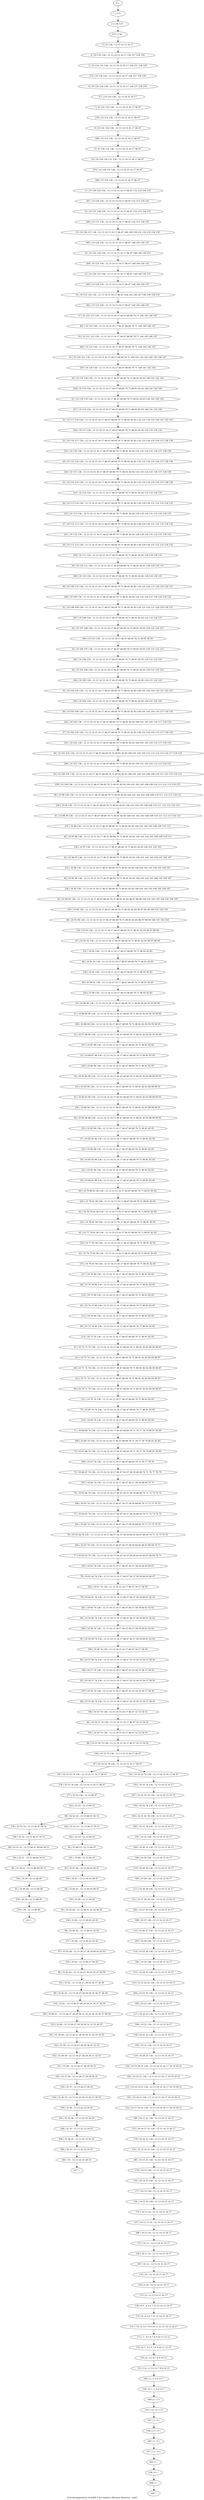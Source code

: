 digraph G {
graph [label="Tree-decomposition of width 5 for register allocator (function _expf)"]
0[label="0 | : "];
1[label="1 | 137 : "];
2[label="2 | 136 137 : "];
3[label="3 | 10 136 : 12 13 14 15 16 17 "];
4[label="4 | 10 135 136 : 12 13 14 15 16 17 156 157 158 159 "];
5[label="5 | 10 134 135 136 : 12 13 14 15 16 17 156 157 158 159 "];
6[label="6 | 10 133 134 136 : 12 13 14 15 16 17 156 157 158 159 "];
7[label="7 | 10 132 133 136 : 12 13 14 15 16 17 46 47 "];
8[label="8 | 10 131 132 136 : 12 13 14 15 16 17 46 47 "];
9[label="9 | 10 130 131 136 : 12 13 14 15 16 17 46 47 "];
10[label="10 | 10 129 130 131 136 : 12 13 14 15 16 17 46 47 "];
11[label="11 | 10 128 129 136 : 12 13 14 15 16 17 46 47 152 153 154 155 "];
12[label="12 | 10 127 128 136 : 12 13 14 15 16 17 46 47 152 153 154 155 "];
13[label="13 | 10 126 127 136 : 12 13 14 15 16 17 46 47 148 149 150 151 152 153 154 155 "];
14[label="14 | 10 125 126 136 : 12 13 14 15 16 17 46 47 148 149 150 151 "];
15[label="15 | 10 124 125 136 : 12 13 14 15 16 17 46 47 148 149 150 151 "];
16[label="16 | 10 123 124 136 : 12 13 14 15 16 17 46 47 144 145 146 147 148 149 150 151 "];
17[label="17 | 10 122 123 136 : 12 13 14 15 16 17 46 47 68 69 70 71 144 145 146 147 "];
18[label="18 | 10 121 122 136 : 12 13 14 15 16 17 46 47 68 69 70 71 144 145 146 147 "];
19[label="19 | 10 120 121 136 : 12 13 14 15 16 17 46 47 68 69 70 71 140 141 142 143 144 145 146 147 "];
20[label="20 | 10 119 120 136 : 12 13 14 15 16 17 46 47 68 69 70 71 80 81 82 83 140 141 142 143 "];
21[label="21 | 10 118 119 136 : 12 13 14 15 16 17 46 47 68 69 70 71 80 81 82 83 140 141 142 143 "];
22[label="22 | 10 117 118 136 : 12 13 14 15 16 17 46 47 68 69 70 71 80 81 82 83 132 133 134 135 140 141 142 143 "];
23[label="23 | 10 116 117 136 : 12 13 14 15 16 17 46 47 68 69 70 71 80 81 82 83 132 133 134 135 136 137 138 139 "];
24[label="24 | 10 115 116 136 : 12 13 14 15 16 17 46 47 68 69 70 71 80 81 82 83 132 133 134 135 136 137 138 139 "];
25[label="25 | 10 114 115 136 : 12 13 14 15 16 17 46 47 68 69 70 71 80 81 82 83 132 133 134 135 136 137 138 139 "];
26[label="26 | 10 113 114 136 : 12 13 14 15 16 17 46 47 68 69 70 71 80 81 82 83 128 129 130 131 132 133 134 135 "];
27[label="27 | 10 112 113 136 : 12 13 14 15 16 17 46 47 68 69 70 71 80 81 82 83 128 129 130 131 132 133 134 135 "];
28[label="28 | 10 111 112 136 : 12 13 14 15 16 17 46 47 68 69 70 71 80 81 82 83 128 129 130 131 132 133 134 135 "];
29[label="29 | 10 110 111 136 : 12 13 14 15 16 17 46 47 68 69 70 71 80 81 82 83 128 129 130 131 "];
30[label="30 | 10 109 110 136 : 12 13 14 15 16 17 46 47 68 69 70 71 80 81 82 83 124 125 126 127 128 129 130 131 "];
31[label="31 | 10 108 109 136 : 12 13 14 15 16 17 46 47 68 69 70 71 80 81 82 83 124 125 126 127 128 129 130 131 "];
32[label="32 | 10 107 108 136 : 12 13 14 15 16 17 46 47 68 69 70 71 80 81 82 83 124 125 126 127 "];
33[label="33 | 10 106 107 136 : 12 13 14 15 16 17 46 47 68 69 70 71 80 81 82 83 120 121 122 123 "];
34[label="34 | 10 105 106 136 : 12 13 14 15 16 17 46 47 68 69 70 71 80 81 82 83 120 121 122 123 "];
35[label="35 | 10 104 105 136 : 12 13 14 15 16 17 46 47 68 69 70 71 80 81 82 83 100 101 102 103 120 121 122 123 "];
36[label="36 | 10 103 104 136 : 12 13 14 15 16 17 46 47 68 69 70 71 80 81 82 83 100 101 102 103 116 117 118 119 "];
37[label="37 | 10 102 103 136 : 12 13 14 15 16 17 46 47 68 69 70 71 80 81 82 83 100 101 102 103 116 117 118 119 "];
38[label="38 | 10 101 102 136 : 12 13 14 15 16 17 46 47 68 69 70 71 80 81 82 83 100 101 102 103 112 113 114 115 116 117 118 119 "];
39[label="39 | 10 100 101 136 : 12 13 14 15 16 17 46 47 68 69 70 71 80 81 82 83 100 101 102 103 108 109 110 111 112 113 114 115 "];
40[label="40 | 10 99 100 136 : 12 13 14 15 16 17 46 47 68 69 70 71 80 81 82 83 100 101 102 103 108 109 110 111 112 113 114 115 "];
41[label="41 | 10 98 99 136 : 12 13 14 15 16 17 46 47 68 69 70 71 80 81 82 83 100 101 102 103 108 109 110 111 112 113 114 115 "];
42[label="42 | 10 97 98 136 : 12 13 14 15 16 17 46 47 68 69 70 71 80 81 82 83 100 101 102 103 108 109 110 111 "];
43[label="43 | 10 96 97 136 : 12 13 14 15 16 17 46 47 68 69 70 71 80 81 82 83 100 101 102 103 104 105 106 107 "];
44[label="44 | 10 95 96 136 : 12 13 14 15 16 17 46 47 68 69 70 71 80 81 82 83 100 101 102 103 104 105 106 107 "];
45[label="45 | 10 94 95 136 : 12 13 14 15 16 17 46 47 68 69 70 71 80 81 82 83 96 97 98 99 100 101 102 103 104 105 106 107 "];
46[label="46 | 10 93 94 136 : 12 13 14 15 16 17 46 47 68 69 70 71 80 81 82 83 96 97 98 99 100 101 102 103 "];
47[label="47 | 10 92 93 136 : 12 13 14 15 16 17 46 47 68 69 70 71 80 81 82 83 96 97 98 99 "];
48[label="48 | 10 91 92 136 : 12 13 14 15 16 17 46 47 68 69 70 71 80 81 82 83 "];
49[label="49 | 10 90 91 136 : 12 13 14 15 16 17 46 47 68 69 70 71 80 81 82 83 "];
50[label="50 | 10 89 90 136 : 12 13 14 15 16 17 46 47 68 69 70 71 80 81 82 83 92 93 94 95 "];
51[label="51 | 10 88 89 90 136 : 12 13 14 15 16 17 46 47 68 69 70 71 80 81 82 83 92 93 94 95 "];
52[label="52 | 10 87 88 90 136 : 12 13 14 15 16 17 46 47 68 69 70 71 80 81 82 83 92 93 94 95 "];
53[label="53 | 10 86 87 90 136 : 12 13 14 15 16 17 46 47 68 69 70 71 80 81 82 83 "];
54[label="54 | 10 85 86 90 136 : 12 13 14 15 16 17 46 47 68 69 70 71 80 81 82 83 88 89 90 91 "];
55[label="55 | 10 84 85 90 136 : 12 13 14 15 16 17 46 47 68 69 70 71 80 81 82 83 88 89 90 91 "];
56[label="56 | 10 83 84 90 136 : 12 13 14 15 16 17 46 47 68 69 70 71 80 81 82 83 88 89 90 91 "];
57[label="57 | 10 82 83 90 136 : 12 13 14 15 16 17 46 47 68 69 70 71 80 81 82 83 "];
58[label="58 | 10 81 82 90 136 : 12 13 14 15 16 17 46 47 68 69 70 71 80 81 82 83 "];
59[label="59 | 10 80 81 90 136 : 12 13 14 15 16 17 46 47 68 69 70 71 80 81 82 83 "];
60[label="60 | 10 79 80 81 90 136 : 12 13 14 15 16 17 46 47 68 69 70 71 80 81 82 83 "];
61[label="61 | 10 78 79 81 90 136 : 12 13 14 15 16 17 46 47 68 69 70 71 80 81 82 83 "];
62[label="62 | 10 77 78 81 90 136 : 12 13 14 15 16 17 46 47 68 69 70 71 80 81 82 83 "];
63[label="63 | 10 76 77 81 90 136 : 12 13 14 15 16 17 46 47 68 69 70 71 80 81 82 83 "];
64[label="64 | 10 75 76 90 136 : 12 13 14 15 16 17 46 47 68 69 70 71 80 81 82 83 "];
65[label="65 | 10 74 75 90 136 : 12 13 14 15 16 17 46 47 68 69 70 71 80 81 82 83 "];
66[label="66 | 10 73 74 90 136 : 12 13 14 15 16 17 46 47 68 69 70 71 80 81 82 83 "];
67[label="67 | 10 72 73 74 136 : 12 13 14 15 16 17 46 47 68 69 70 71 80 81 82 83 84 85 86 87 "];
68[label="68 | 10 71 72 74 136 : 12 13 14 15 16 17 46 47 68 69 70 71 80 81 82 83 84 85 86 87 "];
69[label="69 | 10 70 71 74 136 : 12 13 14 15 16 17 46 47 68 69 70 71 80 81 82 83 84 85 86 87 "];
70[label="70 | 10 69 70 74 136 : 12 13 14 15 16 17 46 47 68 69 70 71 80 81 82 83 "];
71[label="71 | 10 68 69 74 136 : 12 13 14 15 16 17 46 47 68 69 70 71 76 77 78 79 80 81 82 83 "];
72[label="72 | 10 67 68 74 136 : 12 13 14 15 16 17 46 47 68 69 70 71 76 77 78 79 80 81 82 83 "];
73[label="73 | 10 66 67 74 136 : 12 13 14 15 16 17 46 47 56 57 58 59 68 69 70 71 76 77 78 79 "];
74[label="74 | 10 65 66 74 136 : 12 13 14 15 16 17 46 47 56 57 58 59 68 69 70 71 72 73 74 75 "];
75[label="75 | 10 64 65 74 136 : 12 13 14 15 16 17 46 47 56 57 58 59 68 69 70 71 72 73 74 75 "];
76[label="76 | 10 63 64 74 136 : 12 13 14 15 16 17 46 47 56 57 58 59 64 65 66 67 68 69 70 71 72 73 74 75 "];
77[label="77 | 10 62 63 74 136 : 12 13 14 15 16 17 46 47 56 57 58 59 64 65 66 67 68 69 70 71 "];
78[label="78 | 10 61 62 74 136 : 12 13 14 15 16 17 46 47 56 57 58 59 64 65 66 67 "];
79[label="79 | 10 60 61 74 136 : 12 13 14 15 16 17 46 47 56 57 58 59 60 61 62 63 "];
80[label="80 | 10 59 60 74 136 : 12 13 14 15 16 17 46 47 56 57 58 59 60 61 62 63 "];
81[label="81 | 10 58 59 74 136 : 12 13 14 15 16 17 46 47 56 57 58 59 60 61 62 63 "];
82[label="82 | 10 57 58 74 136 : 12 13 14 15 16 17 46 47 52 53 54 55 56 57 58 59 "];
83[label="83 | 10 56 57 74 136 : 12 13 14 15 16 17 46 47 52 53 54 55 56 57 58 59 "];
84[label="84 | 10 55 56 74 136 : 12 13 14 15 16 17 46 47 52 53 54 55 56 57 58 59 "];
85[label="85 | 10 54 55 74 136 : 12 13 14 15 16 17 46 47 52 53 54 55 "];
86[label="86 | 10 53 54 74 136 : 12 13 14 15 16 17 46 47 52 53 54 55 "];
87[label="87 | 10 33 53 74 136 : 12 13 14 15 16 17 46 47 "];
88[label="88 | 33 52 53 : 12 13 46 47 50 51 "];
89[label="89 | 33 51 52 : 12 13 46 47 48 49 50 51 "];
90[label="90 | 33 50 51 : 12 13 48 49 50 51 "];
91[label="91 | 33 49 50 : 12 13 48 49 "];
92[label="92 | 33 48 53 : 12 13 46 47 "];
93[label="93 | 33 47 48 : 12 13 44 45 46 47 "];
94[label="94 | 33 46 47 : 12 13 44 45 46 47 "];
95[label="95 | 33 45 46 : 12 13 40 41 42 43 44 45 "];
96[label="96 | 33 44 45 : 12 13 40 41 42 43 "];
97[label="97 | 33 43 44 : 12 13 26 27 28 29 40 41 42 43 "];
98[label="98 | 33 42 43 : 12 13 26 27 28 29 36 37 38 39 "];
99[label="99 | 33 41 42 : 12 13 26 27 28 29 34 35 36 37 38 39 "];
100[label="100 | 33 40 41 : 12 13 26 27 28 29 30 31 32 33 34 35 36 37 38 39 "];
101[label="101 | 33 39 40 : 12 13 26 27 28 29 30 31 32 33 34 35 "];
102[label="102 | 33 38 39 : 12 13 26 27 28 29 30 31 32 33 "];
103[label="103 | 33 37 38 : 12 13 26 27 28 29 30 31 "];
104[label="104 | 33 36 37 : 12 13 22 23 24 25 26 27 28 29 "];
105[label="105 | 33 35 36 : 12 13 22 23 24 25 "];
106[label="106 | 33 34 35 : 12 13 22 23 24 25 "];
107[label="107 | 10 32 33 74 136 : 12 13 14 15 16 17 "];
108[label="108 | 10 31 32 74 136 : 12 13 14 15 16 17 "];
109[label="109 | 10 30 31 136 : 12 13 14 15 16 17 "];
110[label="110 | 10 29 30 136 : 12 13 14 15 16 17 "];
111[label="111 | 10 28 29 136 : 12 13 14 15 16 17 "];
112[label="112 | 10 27 28 29 136 : 12 13 14 15 16 17 "];
113[label="113 | 10 26 27 136 : 12 13 14 15 16 17 "];
114[label="114 | 10 25 26 136 : 12 13 14 15 16 17 "];
115[label="115 | 10 24 25 136 : 12 13 14 15 16 17 "];
116[label="116 | 10 23 24 25 136 : 12 13 14 15 16 17 "];
117[label="117 | 10 22 23 136 : 12 13 14 15 16 17 "];
118[label="118 | 10 21 22 136 : 12 13 14 15 16 17 "];
119[label="119 | 10 20 21 136 : 12 13 14 15 16 17 "];
120[label="120 | 10 19 20 21 136 : 12 13 14 15 16 17 18 19 20 21 "];
121[label="121 | 10 18 19 21 136 : 12 13 14 15 16 17 18 19 20 21 "];
122[label="122 | 10 17 18 21 136 : 12 13 14 15 16 17 18 19 20 21 "];
123[label="123 | 10 16 17 21 136 : 12 13 14 15 16 17 "];
124[label="124 | 10 15 16 21 136 : 12 13 14 15 16 17 "];
125[label="125 | 10 14 15 136 : 12 13 14 15 16 17 "];
126[label="126 | 10 13 14 136 : 12 13 14 15 16 17 "];
127[label="127 | 10 12 13 14 : 12 13 14 15 16 17 "];
128[label="128 | 10 11 12 : 12 13 14 15 16 17 "];
129[label="129 | 9 10 : 12 13 14 15 16 17 "];
130[label="130 | 8 9 : 4 5 6 7 12 13 14 15 16 17 "];
131[label="131 | 7 8 : 4 5 6 7 8 9 10 11 12 13 14 15 16 17 "];
132[label="132 | 6 7 : 4 5 6 7 8 9 10 11 12 13 "];
133[label="133 | 5 6 : 2 3 4 5 6 7 8 9 10 11 "];
134[label="134 | 4 5 : 2 3 4 5 6 7 "];
135[label="135 | 3 4 : 0 1 2 3 "];
136[label="136 | 2 3 : 0 1 "];
137[label="137 | 1 2 : 0 1 "];
138[label="138 | 0 1 : "];
139[label="139 | 33 52 53 : 12 13 46 47 50 51 "];
140[label="140 | 33 52 53 : 12 13 46 47 50 51 "];
141[label="141 | 10 33 53 74 136 : 12 13 14 15 16 17 46 47 "];
142[label="142 | 10 33 53 74 136 : 12 13 14 15 16 17 46 47 "];
143[label="143 | : "];
144[label="144 | 33 50 : 12 13 48 49 "];
145[label="145 | 33 51 : 12 13 48 49 50 51 "];
146[label="146 | 33 52 : 12 13 46 47 50 51 "];
147[label="147 | : "];
148[label="148 | 33 35 : 12 13 22 23 24 25 "];
149[label="149 | 33 36 : 12 13 22 23 24 25 "];
150[label="150 | 33 37 : 12 13 26 27 28 29 "];
151[label="151 | 33 38 : 12 13 26 27 28 29 30 31 "];
152[label="152 | 33 39 : 12 13 26 27 28 29 30 31 32 33 "];
153[label="153 | 33 40 : 12 13 26 27 28 29 30 31 32 33 34 35 "];
154[label="154 | 33 41 : 12 13 26 27 28 29 34 35 36 37 38 39 "];
155[label="155 | 33 42 : 12 13 26 27 28 29 36 37 38 39 "];
156[label="156 | 33 43 : 12 13 26 27 28 29 "];
157[label="157 | 33 44 : 12 13 40 41 42 43 "];
158[label="158 | 33 45 : 12 13 40 41 42 43 "];
159[label="159 | 33 46 : 12 13 44 45 "];
160[label="160 | 33 47 : 12 13 44 45 46 47 "];
161[label="161 | 33 48 : 12 13 46 47 "];
162[label="162 | 33 53 : 12 13 46 47 "];
163[label="163 | 33 53 : 12 13 46 47 "];
164[label="164 | : "];
165[label="165 | 1 : "];
166[label="166 | 2 : 0 1 "];
167[label="167 | 3 : 0 1 "];
168[label="168 | 4 : 2 3 "];
169[label="169 | 5 : 2 3 4 5 6 7 "];
170[label="170 | 6 : 4 5 6 7 8 9 10 11 "];
171[label="171 | 7 : 4 5 6 7 8 9 10 11 12 13 "];
172[label="172 | 8 : 4 5 6 7 12 13 14 15 16 17 "];
173[label="173 | 9 : 12 13 14 15 16 17 "];
174[label="174 | 10 : 12 13 14 15 16 17 "];
175[label="175 | 10 12 : 12 13 14 15 16 17 "];
176[label="176 | 10 13 14 : 12 13 14 15 16 17 "];
177[label="177 | 10 14 136 : 12 13 14 15 16 17 "];
178[label="178 | 10 15 136 : 12 13 14 15 16 17 "];
179[label="179 | 10 16 21 136 : 12 13 14 15 16 17 "];
180[label="180 | 10 17 21 136 : 12 13 14 15 16 17 "];
181[label="181 | 10 18 21 136 : 12 13 14 15 16 17 18 19 20 21 "];
182[label="182 | 10 19 21 136 : 12 13 14 15 16 17 18 19 20 21 "];
183[label="183 | 10 21 136 : 12 13 14 15 16 17 "];
184[label="184 | 10 22 136 : 12 13 14 15 16 17 "];
185[label="185 | 10 23 136 : 12 13 14 15 16 17 "];
186[label="186 | 10 25 136 : 12 13 14 15 16 17 "];
187[label="187 | 10 26 136 : 12 13 14 15 16 17 "];
188[label="188 | 10 27 136 : 12 13 14 15 16 17 "];
189[label="189 | 10 29 136 : 12 13 14 15 16 17 "];
190[label="190 | 10 30 136 : 12 13 14 15 16 17 "];
191[label="191 | 10 31 136 : 12 13 14 15 16 17 "];
192[label="192 | 10 32 74 136 : 12 13 14 15 16 17 "];
193[label="193 | 10 33 74 136 : 12 13 14 15 16 17 "];
194[label="194 | 10 53 74 136 : 12 13 14 15 16 17 46 47 "];
195[label="195 | 10 54 74 136 : 12 13 14 15 16 17 46 47 52 53 54 55 "];
196[label="196 | 10 55 74 136 : 12 13 14 15 16 17 46 47 52 53 54 55 "];
197[label="197 | 10 56 74 136 : 12 13 14 15 16 17 46 47 52 53 54 55 56 57 58 59 "];
198[label="198 | 10 57 74 136 : 12 13 14 15 16 17 46 47 52 53 54 55 56 57 58 59 "];
199[label="199 | 10 58 74 136 : 12 13 14 15 16 17 46 47 56 57 58 59 "];
200[label="200 | 10 59 74 136 : 12 13 14 15 16 17 46 47 56 57 58 59 60 61 62 63 "];
201[label="201 | 10 60 74 136 : 12 13 14 15 16 17 46 47 56 57 58 59 60 61 62 63 "];
202[label="202 | 10 61 74 136 : 12 13 14 15 16 17 46 47 56 57 58 59 "];
203[label="203 | 10 62 74 136 : 12 13 14 15 16 17 46 47 56 57 58 59 64 65 66 67 "];
204[label="204 | 10 63 74 136 : 12 13 14 15 16 17 46 47 56 57 58 59 64 65 66 67 68 69 70 71 "];
205[label="205 | 10 64 74 136 : 12 13 14 15 16 17 46 47 56 57 58 59 68 69 70 71 72 73 74 75 "];
206[label="206 | 10 65 74 136 : 12 13 14 15 16 17 46 47 56 57 58 59 68 69 70 71 72 73 74 75 "];
207[label="207 | 10 66 74 136 : 12 13 14 15 16 17 46 47 56 57 58 59 68 69 70 71 "];
208[label="208 | 10 67 74 136 : 12 13 14 15 16 17 46 47 68 69 70 71 76 77 78 79 "];
209[label="209 | 10 68 74 136 : 12 13 14 15 16 17 46 47 68 69 70 71 76 77 78 79 80 81 82 83 "];
210[label="210 | 10 69 74 136 : 12 13 14 15 16 17 46 47 68 69 70 71 80 81 82 83 "];
211[label="211 | 10 70 74 136 : 12 13 14 15 16 17 46 47 68 69 70 71 80 81 82 83 "];
212[label="212 | 10 71 74 136 : 12 13 14 15 16 17 46 47 68 69 70 71 80 81 82 83 84 85 86 87 "];
213[label="213 | 10 72 74 136 : 12 13 14 15 16 17 46 47 68 69 70 71 80 81 82 83 84 85 86 87 "];
214[label="214 | 10 73 74 136 : 12 13 14 15 16 17 46 47 68 69 70 71 80 81 82 83 "];
215[label="215 | 10 74 90 136 : 12 13 14 15 16 17 46 47 68 69 70 71 80 81 82 83 "];
216[label="216 | 10 75 90 136 : 12 13 14 15 16 17 46 47 68 69 70 71 80 81 82 83 "];
217[label="217 | 10 76 90 136 : 12 13 14 15 16 17 46 47 68 69 70 71 80 81 82 83 "];
218[label="218 | 10 77 81 90 136 : 12 13 14 15 16 17 46 47 68 69 70 71 80 81 82 83 "];
219[label="219 | 10 78 81 90 136 : 12 13 14 15 16 17 46 47 68 69 70 71 80 81 82 83 "];
220[label="220 | 10 79 81 90 136 : 12 13 14 15 16 17 46 47 68 69 70 71 80 81 82 83 "];
221[label="221 | 10 81 90 136 : 12 13 14 15 16 17 46 47 68 69 70 71 80 81 82 83 "];
222[label="222 | 10 82 90 136 : 12 13 14 15 16 17 46 47 68 69 70 71 80 81 82 83 "];
223[label="223 | 10 83 90 136 : 12 13 14 15 16 17 46 47 68 69 70 71 80 81 82 83 "];
224[label="224 | 10 84 90 136 : 12 13 14 15 16 17 46 47 68 69 70 71 80 81 82 83 88 89 90 91 "];
225[label="225 | 10 85 90 136 : 12 13 14 15 16 17 46 47 68 69 70 71 80 81 82 83 88 89 90 91 "];
226[label="226 | 10 86 90 136 : 12 13 14 15 16 17 46 47 68 69 70 71 80 81 82 83 "];
227[label="227 | 10 87 90 136 : 12 13 14 15 16 17 46 47 68 69 70 71 80 81 82 83 "];
228[label="228 | 10 88 90 136 : 12 13 14 15 16 17 46 47 68 69 70 71 80 81 82 83 92 93 94 95 "];
229[label="229 | 10 90 136 : 12 13 14 15 16 17 46 47 68 69 70 71 80 81 82 83 "];
230[label="230 | 10 91 136 : 12 13 14 15 16 17 46 47 68 69 70 71 80 81 82 83 "];
231[label="231 | 10 92 136 : 12 13 14 15 16 17 46 47 68 69 70 71 80 81 82 83 "];
232[label="232 | 10 93 136 : 12 13 14 15 16 17 46 47 68 69 70 71 80 81 82 83 96 97 98 99 "];
233[label="233 | 10 94 136 : 12 13 14 15 16 17 46 47 68 69 70 71 80 81 82 83 96 97 98 99 100 101 102 103 "];
234[label="234 | 10 95 136 : 12 13 14 15 16 17 46 47 68 69 70 71 80 81 82 83 100 101 102 103 104 105 106 107 "];
235[label="235 | 10 96 136 : 12 13 14 15 16 17 46 47 68 69 70 71 80 81 82 83 100 101 102 103 104 105 106 107 "];
236[label="236 | 10 97 136 : 12 13 14 15 16 17 46 47 68 69 70 71 80 81 82 83 100 101 102 103 "];
237[label="237 | 10 98 136 : 12 13 14 15 16 17 46 47 68 69 70 71 80 81 82 83 100 101 102 103 108 109 110 111 "];
238[label="238 | 10 99 136 : 12 13 14 15 16 17 46 47 68 69 70 71 80 81 82 83 100 101 102 103 108 109 110 111 112 113 114 115 "];
239[label="239 | 10 100 136 : 12 13 14 15 16 17 46 47 68 69 70 71 80 81 82 83 100 101 102 103 108 109 110 111 112 113 114 115 "];
240[label="240 | 10 101 136 : 12 13 14 15 16 17 46 47 68 69 70 71 80 81 82 83 100 101 102 103 112 113 114 115 "];
241[label="241 | 10 102 136 : 12 13 14 15 16 17 46 47 68 69 70 71 80 81 82 83 100 101 102 103 116 117 118 119 "];
242[label="242 | 10 103 136 : 12 13 14 15 16 17 46 47 68 69 70 71 80 81 82 83 100 101 102 103 116 117 118 119 "];
243[label="243 | 10 104 136 : 12 13 14 15 16 17 46 47 68 69 70 71 80 81 82 83 100 101 102 103 "];
244[label="244 | 10 105 136 : 12 13 14 15 16 17 46 47 68 69 70 71 80 81 82 83 120 121 122 123 "];
245[label="245 | 10 106 136 : 12 13 14 15 16 17 46 47 68 69 70 71 80 81 82 83 120 121 122 123 "];
246[label="246 | 10 107 136 : 12 13 14 15 16 17 46 47 68 69 70 71 80 81 82 83 "];
247[label="247 | 10 108 136 : 12 13 14 15 16 17 46 47 68 69 70 71 80 81 82 83 124 125 126 127 "];
248[label="248 | 10 109 136 : 12 13 14 15 16 17 46 47 68 69 70 71 80 81 82 83 124 125 126 127 128 129 130 131 "];
249[label="249 | 10 110 136 : 12 13 14 15 16 17 46 47 68 69 70 71 80 81 82 83 128 129 130 131 "];
250[label="250 | 10 111 136 : 12 13 14 15 16 17 46 47 68 69 70 71 80 81 82 83 128 129 130 131 "];
251[label="251 | 10 112 136 : 12 13 14 15 16 17 46 47 68 69 70 71 80 81 82 83 128 129 130 131 132 133 134 135 "];
252[label="252 | 10 113 136 : 12 13 14 15 16 17 46 47 68 69 70 71 80 81 82 83 128 129 130 131 132 133 134 135 "];
253[label="253 | 10 114 136 : 12 13 14 15 16 17 46 47 68 69 70 71 80 81 82 83 132 133 134 135 "];
254[label="254 | 10 115 136 : 12 13 14 15 16 17 46 47 68 69 70 71 80 81 82 83 132 133 134 135 136 137 138 139 "];
255[label="255 | 10 116 136 : 12 13 14 15 16 17 46 47 68 69 70 71 80 81 82 83 132 133 134 135 136 137 138 139 "];
256[label="256 | 10 117 136 : 12 13 14 15 16 17 46 47 68 69 70 71 80 81 82 83 132 133 134 135 "];
257[label="257 | 10 118 136 : 12 13 14 15 16 17 46 47 68 69 70 71 80 81 82 83 140 141 142 143 "];
258[label="258 | 10 119 136 : 12 13 14 15 16 17 46 47 68 69 70 71 80 81 82 83 140 141 142 143 "];
259[label="259 | 10 120 136 : 12 13 14 15 16 17 46 47 68 69 70 71 140 141 142 143 "];
260[label="260 | 10 121 136 : 12 13 14 15 16 17 46 47 68 69 70 71 144 145 146 147 "];
261[label="261 | 10 122 136 : 12 13 14 15 16 17 46 47 68 69 70 71 144 145 146 147 "];
262[label="262 | 10 123 136 : 12 13 14 15 16 17 46 47 144 145 146 147 "];
263[label="263 | 10 124 136 : 12 13 14 15 16 17 46 47 148 149 150 151 "];
264[label="264 | 10 125 136 : 12 13 14 15 16 17 46 47 148 149 150 151 "];
265[label="265 | 10 126 136 : 12 13 14 15 16 17 46 47 148 149 150 151 "];
266[label="266 | 10 127 136 : 12 13 14 15 16 17 46 47 152 153 154 155 "];
267[label="267 | 10 128 136 : 12 13 14 15 16 17 46 47 152 153 154 155 "];
268[label="268 | 10 129 136 : 12 13 14 15 16 17 46 47 "];
269[label="269 | 10 131 136 : 12 13 14 15 16 17 46 47 "];
270[label="270 | 10 132 136 : 12 13 14 15 16 17 46 47 "];
271[label="271 | 10 133 136 : 12 13 14 15 16 17 "];
272[label="272 | 10 134 136 : 12 13 14 15 16 17 156 157 158 159 "];
273[label="273 | 136 : "];
274[label="274 | 10 129 131 136 : 12 13 14 15 16 17 46 47 "];
275[label="275 | 10 76 81 90 136 : 12 13 14 15 16 17 46 47 68 69 70 71 80 81 82 83 "];
276[label="276 | 33 53 74 136 : 12 13 14 15 16 17 46 47 "];
277[label="277 | 33 53 136 : 12 13 46 47 "];
278[label="278 | 49 50 : 12 13 48 49 "];
279[label="279 | 50 : 12 13 48 49 "];
280[label="280 | 34 35 : 12 13 22 23 24 25 "];
281[label="281 | 35 : 12 13 22 23 24 25 "];
282[label="282 | 10 31 74 136 : 12 13 14 15 16 17 "];
283[label="283 | 10 27 29 136 : 12 13 14 15 16 17 "];
284[label="284 | 10 23 25 136 : 12 13 14 15 16 17 "];
285[label="285 | 10 15 21 136 : 12 13 14 15 16 17 "];
286[label="286 | 10 12 14 : 12 13 14 15 16 17 "];
287[label="287 | 10 12 : 12 13 14 15 16 17 "];
288[label="288 | 1 : "];
0->1 ;
1->2 ;
3->4 ;
4->5 ;
9->10 ;
50->51 ;
59->60 ;
111->112 ;
115->116 ;
119->120 ;
88->139 ;
88->140 ;
87->141 ;
87->142 ;
144->91 ;
90->144 ;
145->90 ;
89->145 ;
146->89 ;
139->146 ;
148->106 ;
105->148 ;
149->105 ;
104->149 ;
150->104 ;
103->150 ;
151->103 ;
102->151 ;
152->102 ;
101->152 ;
153->101 ;
100->153 ;
154->100 ;
99->154 ;
155->99 ;
98->155 ;
156->98 ;
97->156 ;
157->97 ;
96->157 ;
158->96 ;
95->158 ;
159->95 ;
94->159 ;
160->94 ;
93->160 ;
161->93 ;
92->161 ;
162->92 ;
140->162 ;
163->88 ;
165->138 ;
137->165 ;
166->137 ;
136->166 ;
167->136 ;
135->167 ;
168->135 ;
134->168 ;
169->134 ;
133->169 ;
170->133 ;
132->170 ;
171->132 ;
131->171 ;
172->131 ;
130->172 ;
173->130 ;
129->173 ;
174->129 ;
175->128 ;
176->127 ;
126->176 ;
177->126 ;
125->177 ;
178->125 ;
179->124 ;
123->179 ;
180->123 ;
122->180 ;
181->122 ;
121->181 ;
182->121 ;
120->182 ;
183->119 ;
118->183 ;
184->118 ;
117->184 ;
185->117 ;
186->115 ;
114->186 ;
187->114 ;
113->187 ;
188->113 ;
189->111 ;
110->189 ;
190->110 ;
109->190 ;
191->109 ;
192->108 ;
107->192 ;
193->107 ;
142->193 ;
194->87 ;
86->194 ;
195->86 ;
85->195 ;
196->85 ;
84->196 ;
197->84 ;
83->197 ;
198->83 ;
82->198 ;
199->82 ;
81->199 ;
200->81 ;
80->200 ;
201->80 ;
79->201 ;
202->79 ;
78->202 ;
203->78 ;
77->203 ;
204->77 ;
76->204 ;
205->76 ;
75->205 ;
206->75 ;
74->206 ;
207->74 ;
73->207 ;
208->73 ;
72->208 ;
209->72 ;
71->209 ;
210->71 ;
70->210 ;
211->70 ;
69->211 ;
212->69 ;
68->212 ;
213->68 ;
67->213 ;
214->67 ;
66->214 ;
215->66 ;
65->215 ;
216->65 ;
64->216 ;
217->64 ;
218->63 ;
62->218 ;
219->62 ;
61->219 ;
220->61 ;
60->220 ;
221->59 ;
58->221 ;
222->58 ;
57->222 ;
223->57 ;
56->223 ;
224->56 ;
55->224 ;
225->55 ;
54->225 ;
226->54 ;
53->226 ;
227->53 ;
52->227 ;
228->52 ;
51->228 ;
229->50 ;
49->229 ;
230->49 ;
48->230 ;
231->48 ;
47->231 ;
232->47 ;
46->232 ;
233->46 ;
45->233 ;
234->45 ;
44->234 ;
235->44 ;
43->235 ;
236->43 ;
42->236 ;
237->42 ;
41->237 ;
238->41 ;
40->238 ;
239->40 ;
39->239 ;
240->39 ;
38->240 ;
241->38 ;
37->241 ;
242->37 ;
36->242 ;
243->36 ;
35->243 ;
244->35 ;
34->244 ;
245->34 ;
33->245 ;
246->33 ;
32->246 ;
247->32 ;
31->247 ;
248->31 ;
30->248 ;
249->30 ;
29->249 ;
250->29 ;
28->250 ;
251->28 ;
27->251 ;
252->27 ;
26->252 ;
253->26 ;
25->253 ;
254->25 ;
24->254 ;
255->24 ;
23->255 ;
256->23 ;
22->256 ;
257->22 ;
21->257 ;
258->21 ;
20->258 ;
259->20 ;
19->259 ;
260->19 ;
18->260 ;
261->18 ;
17->261 ;
262->17 ;
16->262 ;
263->16 ;
15->263 ;
264->15 ;
14->264 ;
265->14 ;
13->265 ;
266->13 ;
12->266 ;
267->12 ;
11->267 ;
268->11 ;
269->9 ;
8->269 ;
270->8 ;
7->270 ;
271->7 ;
6->271 ;
272->6 ;
5->272 ;
273->3 ;
2->273 ;
274->268 ;
10->274 ;
275->217 ;
63->275 ;
141->276 ;
277->163 ;
276->277 ;
91->278 ;
279->143 ;
278->279 ;
106->280 ;
281->147 ;
280->281 ;
282->191 ;
108->282 ;
283->188 ;
112->283 ;
284->185 ;
116->284 ;
285->178 ;
124->285 ;
286->175 ;
127->286 ;
287->174 ;
128->287 ;
288->164 ;
138->288 ;
}
